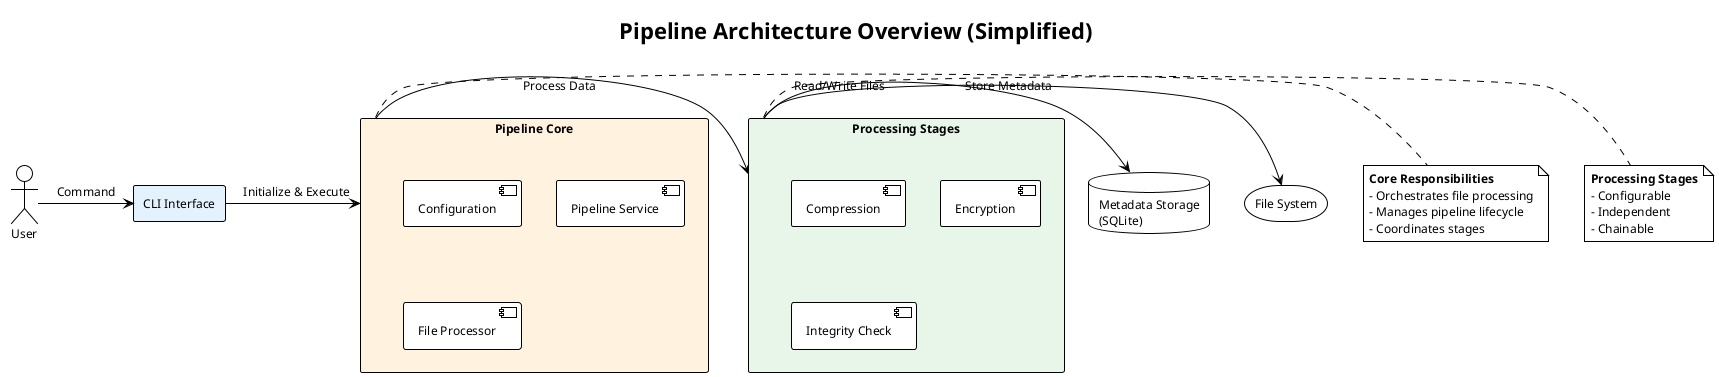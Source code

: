 @startuml simple-architecture
!theme plain
skinparam defaultFontName Arial
skinparam defaultFontSize 12

title Pipeline Architecture Overview (Simplified)

actor User

rectangle "CLI Interface" as cli #E3F2FD

rectangle "Pipeline Core" as core #FFF3E0 {
  [Configuration]
  [Pipeline Service]
  [File Processor]
}

rectangle "Processing Stages" as stages #E8F5E9 {
  [Compression]
  [Encryption]
  [Integrity Check]
}

database "Metadata Storage\n(SQLite)" as db
storage "File System" as fs

User -> cli : Command
cli -> core : Initialize & Execute
core -> stages : Process Data
stages -> db : Store Metadata
stages -> fs : Read/Write Files

note right of core
  **Core Responsibilities**
  - Orchestrates file processing
  - Manages pipeline lifecycle
  - Coordinates stages
end note

note right of stages
  **Processing Stages**
  - Configurable
  - Independent
  - Chainable
end note

@enduml
